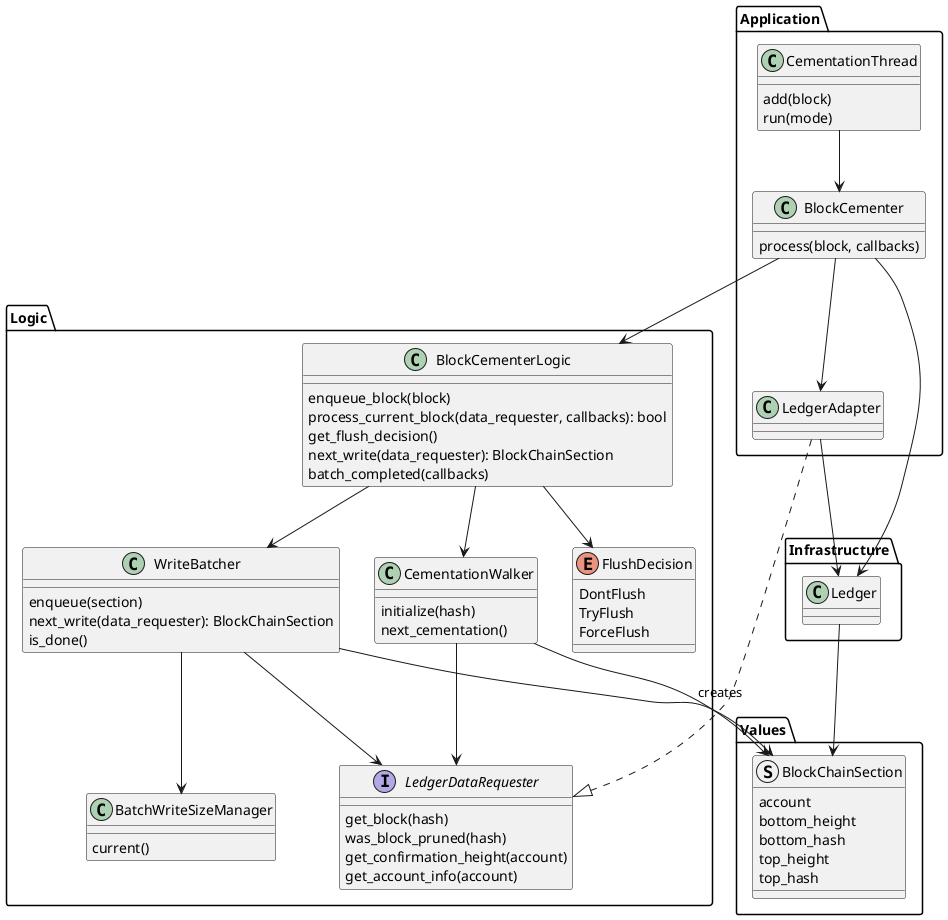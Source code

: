 @startuml "Confirmation Height"

package "Infrastructure" {
    class Ledger
}

package "Logic"{

    class WriteBatcher {
        enqueue(section)
        next_write(data_requester): BlockChainSection
        is_done()
    }

    class BatchWriteSizeManager {
        current()
    }

    interface LedgerDataRequester{
        get_block(hash)
        was_block_pruned(hash)
        get_confirmation_height(account)
        get_account_info(account)
    }

    class CementationWalker{
        initialize(hash)
        next_cementation()
    }

    class BlockCementerLogic{
        enqueue_block(block)
        process_current_block(data_requester, callbacks): bool
        get_flush_decision()
        next_write(data_requester): BlockChainSection
        batch_completed(callbacks)
    }

    enum FlushDecision{
        DontFlush
        TryFlush
        ForceFlush
    }
}

package "Values"{
    struct BlockChainSection{
        account
        bottom_height
        bottom_hash
        top_height
        top_hash
    }
}

package "Application"{
    class CementationThread{
        add(block)
        run(mode)
    }

    class BlockCementer{
        process(block, callbacks)
    }

    class LedgerAdapter
}

Ledger --> BlockChainSection

BlockCementer --> Ledger
BlockCementer --> LedgerAdapter
BlockCementer --> BlockCementerLogic

BlockCementerLogic --> CementationWalker
BlockCementerLogic --> WriteBatcher
BlockCementerLogic --> FlushDecision

CementationWalker --> BlockChainSection: creates
CementationWalker --> LedgerDataRequester

WriteBatcher --> BatchWriteSizeManager
WriteBatcher --> LedgerDataRequester
WriteBatcher --> BlockChainSection

CementationThread --> BlockCementer

LedgerAdapter ..|> LedgerDataRequester
LedgerAdapter --> Ledger

@enduml